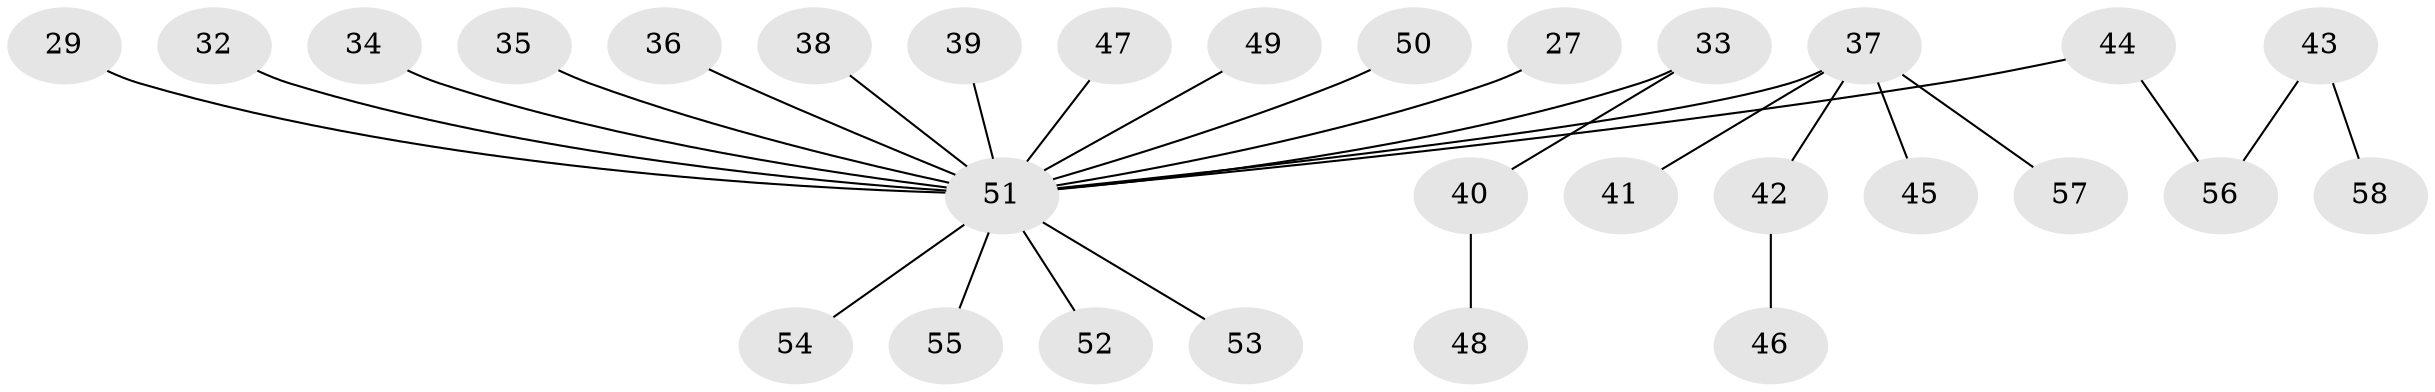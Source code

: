 // original degree distribution, {6: 0.017241379310344827, 4: 0.05172413793103448, 5: 0.05172413793103448, 3: 0.1206896551724138, 2: 0.27586206896551724, 1: 0.4827586206896552}
// Generated by graph-tools (version 1.1) at 2025/53/03/09/25 04:53:10]
// undirected, 29 vertices, 28 edges
graph export_dot {
graph [start="1"]
  node [color=gray90,style=filled];
  27;
  29;
  32;
  33;
  34;
  35;
  36;
  37 [super="+16+31+23"];
  38;
  39;
  40;
  41;
  42;
  43;
  44 [super="+13"];
  45;
  46;
  47;
  48;
  49;
  50;
  51 [super="+14+19+24+18+26"];
  52;
  53;
  54;
  55;
  56 [super="+30"];
  57 [super="+25"];
  58;
  27 -- 51;
  29 -- 51;
  32 -- 51;
  33 -- 40;
  33 -- 51;
  34 -- 51;
  35 -- 51;
  36 -- 51;
  37 -- 41;
  37 -- 51;
  37 -- 42;
  37 -- 45;
  37 -- 57;
  38 -- 51;
  39 -- 51;
  40 -- 48;
  42 -- 46;
  43 -- 58;
  43 -- 56;
  44 -- 56;
  44 -- 51;
  47 -- 51;
  49 -- 51;
  50 -- 51;
  51 -- 53;
  51 -- 52;
  51 -- 54;
  51 -- 55;
}
